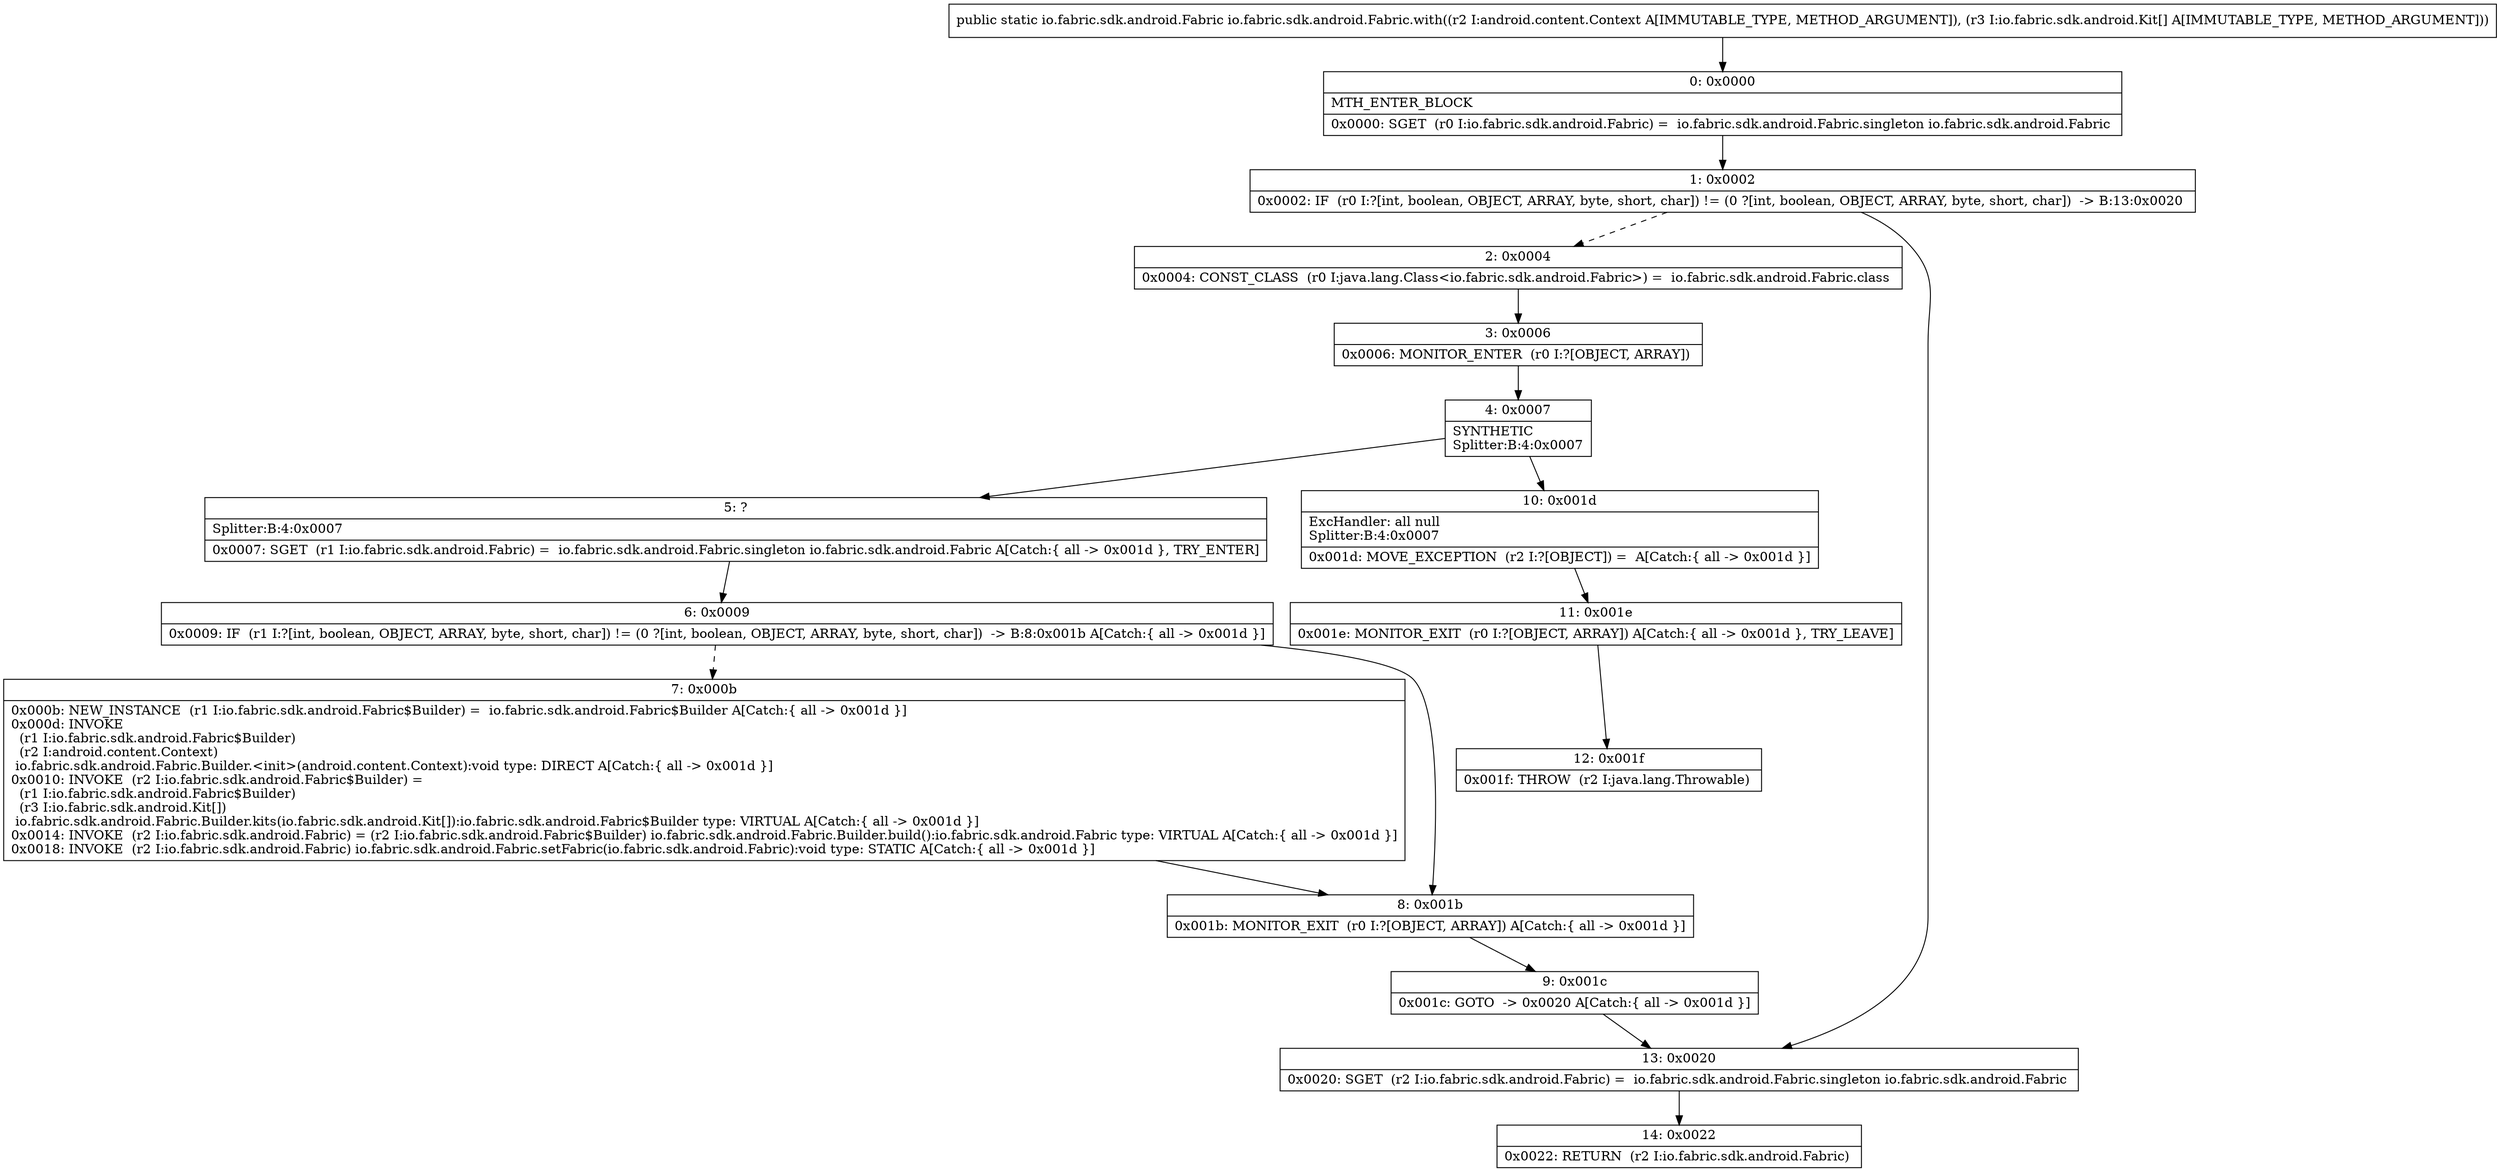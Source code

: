 digraph "CFG forio.fabric.sdk.android.Fabric.with(Landroid\/content\/Context;[Lio\/fabric\/sdk\/android\/Kit;)Lio\/fabric\/sdk\/android\/Fabric;" {
Node_0 [shape=record,label="{0\:\ 0x0000|MTH_ENTER_BLOCK\l|0x0000: SGET  (r0 I:io.fabric.sdk.android.Fabric) =  io.fabric.sdk.android.Fabric.singleton io.fabric.sdk.android.Fabric \l}"];
Node_1 [shape=record,label="{1\:\ 0x0002|0x0002: IF  (r0 I:?[int, boolean, OBJECT, ARRAY, byte, short, char]) != (0 ?[int, boolean, OBJECT, ARRAY, byte, short, char])  \-\> B:13:0x0020 \l}"];
Node_2 [shape=record,label="{2\:\ 0x0004|0x0004: CONST_CLASS  (r0 I:java.lang.Class\<io.fabric.sdk.android.Fabric\>) =  io.fabric.sdk.android.Fabric.class \l}"];
Node_3 [shape=record,label="{3\:\ 0x0006|0x0006: MONITOR_ENTER  (r0 I:?[OBJECT, ARRAY]) \l}"];
Node_4 [shape=record,label="{4\:\ 0x0007|SYNTHETIC\lSplitter:B:4:0x0007\l}"];
Node_5 [shape=record,label="{5\:\ ?|Splitter:B:4:0x0007\l|0x0007: SGET  (r1 I:io.fabric.sdk.android.Fabric) =  io.fabric.sdk.android.Fabric.singleton io.fabric.sdk.android.Fabric A[Catch:\{ all \-\> 0x001d \}, TRY_ENTER]\l}"];
Node_6 [shape=record,label="{6\:\ 0x0009|0x0009: IF  (r1 I:?[int, boolean, OBJECT, ARRAY, byte, short, char]) != (0 ?[int, boolean, OBJECT, ARRAY, byte, short, char])  \-\> B:8:0x001b A[Catch:\{ all \-\> 0x001d \}]\l}"];
Node_7 [shape=record,label="{7\:\ 0x000b|0x000b: NEW_INSTANCE  (r1 I:io.fabric.sdk.android.Fabric$Builder) =  io.fabric.sdk.android.Fabric$Builder A[Catch:\{ all \-\> 0x001d \}]\l0x000d: INVOKE  \l  (r1 I:io.fabric.sdk.android.Fabric$Builder)\l  (r2 I:android.content.Context)\l io.fabric.sdk.android.Fabric.Builder.\<init\>(android.content.Context):void type: DIRECT A[Catch:\{ all \-\> 0x001d \}]\l0x0010: INVOKE  (r2 I:io.fabric.sdk.android.Fabric$Builder) = \l  (r1 I:io.fabric.sdk.android.Fabric$Builder)\l  (r3 I:io.fabric.sdk.android.Kit[])\l io.fabric.sdk.android.Fabric.Builder.kits(io.fabric.sdk.android.Kit[]):io.fabric.sdk.android.Fabric$Builder type: VIRTUAL A[Catch:\{ all \-\> 0x001d \}]\l0x0014: INVOKE  (r2 I:io.fabric.sdk.android.Fabric) = (r2 I:io.fabric.sdk.android.Fabric$Builder) io.fabric.sdk.android.Fabric.Builder.build():io.fabric.sdk.android.Fabric type: VIRTUAL A[Catch:\{ all \-\> 0x001d \}]\l0x0018: INVOKE  (r2 I:io.fabric.sdk.android.Fabric) io.fabric.sdk.android.Fabric.setFabric(io.fabric.sdk.android.Fabric):void type: STATIC A[Catch:\{ all \-\> 0x001d \}]\l}"];
Node_8 [shape=record,label="{8\:\ 0x001b|0x001b: MONITOR_EXIT  (r0 I:?[OBJECT, ARRAY]) A[Catch:\{ all \-\> 0x001d \}]\l}"];
Node_9 [shape=record,label="{9\:\ 0x001c|0x001c: GOTO  \-\> 0x0020 A[Catch:\{ all \-\> 0x001d \}]\l}"];
Node_10 [shape=record,label="{10\:\ 0x001d|ExcHandler: all null\lSplitter:B:4:0x0007\l|0x001d: MOVE_EXCEPTION  (r2 I:?[OBJECT]) =  A[Catch:\{ all \-\> 0x001d \}]\l}"];
Node_11 [shape=record,label="{11\:\ 0x001e|0x001e: MONITOR_EXIT  (r0 I:?[OBJECT, ARRAY]) A[Catch:\{ all \-\> 0x001d \}, TRY_LEAVE]\l}"];
Node_12 [shape=record,label="{12\:\ 0x001f|0x001f: THROW  (r2 I:java.lang.Throwable) \l}"];
Node_13 [shape=record,label="{13\:\ 0x0020|0x0020: SGET  (r2 I:io.fabric.sdk.android.Fabric) =  io.fabric.sdk.android.Fabric.singleton io.fabric.sdk.android.Fabric \l}"];
Node_14 [shape=record,label="{14\:\ 0x0022|0x0022: RETURN  (r2 I:io.fabric.sdk.android.Fabric) \l}"];
MethodNode[shape=record,label="{public static io.fabric.sdk.android.Fabric io.fabric.sdk.android.Fabric.with((r2 I:android.content.Context A[IMMUTABLE_TYPE, METHOD_ARGUMENT]), (r3 I:io.fabric.sdk.android.Kit[] A[IMMUTABLE_TYPE, METHOD_ARGUMENT])) }"];
MethodNode -> Node_0;
Node_0 -> Node_1;
Node_1 -> Node_2[style=dashed];
Node_1 -> Node_13;
Node_2 -> Node_3;
Node_3 -> Node_4;
Node_4 -> Node_5;
Node_4 -> Node_10;
Node_5 -> Node_6;
Node_6 -> Node_7[style=dashed];
Node_6 -> Node_8;
Node_7 -> Node_8;
Node_8 -> Node_9;
Node_9 -> Node_13;
Node_10 -> Node_11;
Node_11 -> Node_12;
Node_13 -> Node_14;
}

